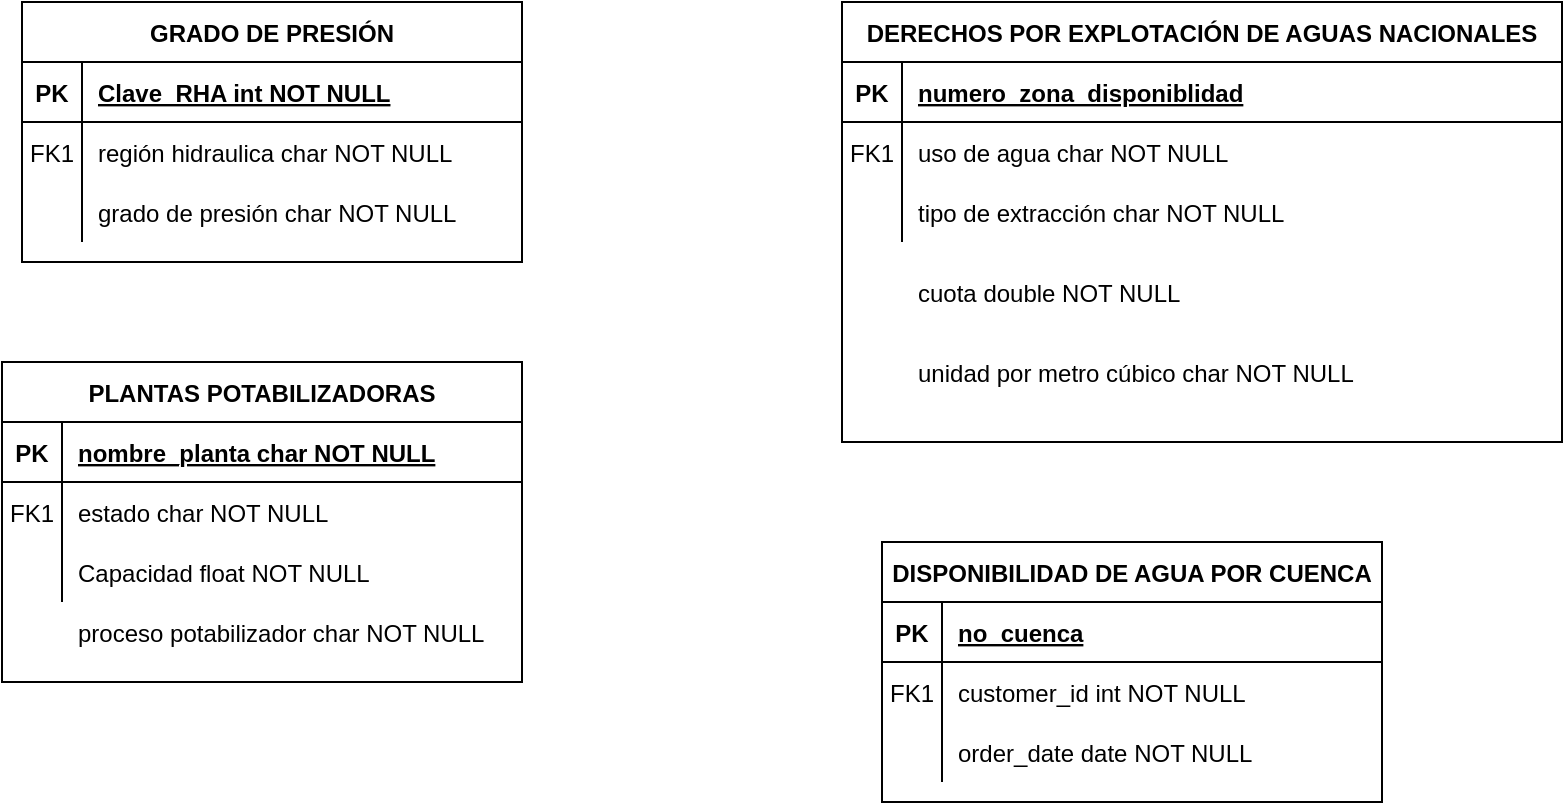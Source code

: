<mxfile version="14.7.1" type="github">
  <diagram id="R2lEEEUBdFMjLlhIrx00" name="Page-1">
    <mxGraphModel dx="865" dy="457" grid="1" gridSize="10" guides="1" tooltips="1" connect="1" arrows="1" fold="1" page="1" pageScale="1" pageWidth="850" pageHeight="1100" math="0" shadow="0" extFonts="Permanent Marker^https://fonts.googleapis.com/css?family=Permanent+Marker">
      <root>
        <mxCell id="0" />
        <mxCell id="1" parent="0" />
        <mxCell id="C-vyLk0tnHw3VtMMgP7b-2" value="GRADO DE PRESIÓN" style="shape=table;startSize=30;container=1;collapsible=1;childLayout=tableLayout;fixedRows=1;rowLines=0;fontStyle=1;align=center;resizeLast=1;" parent="1" vertex="1">
          <mxGeometry x="30" y="60" width="250" height="130" as="geometry" />
        </mxCell>
        <mxCell id="C-vyLk0tnHw3VtMMgP7b-3" value="" style="shape=partialRectangle;collapsible=0;dropTarget=0;pointerEvents=0;fillColor=none;points=[[0,0.5],[1,0.5]];portConstraint=eastwest;top=0;left=0;right=0;bottom=1;" parent="C-vyLk0tnHw3VtMMgP7b-2" vertex="1">
          <mxGeometry y="30" width="250" height="30" as="geometry" />
        </mxCell>
        <mxCell id="C-vyLk0tnHw3VtMMgP7b-4" value="PK" style="shape=partialRectangle;overflow=hidden;connectable=0;fillColor=none;top=0;left=0;bottom=0;right=0;fontStyle=1;" parent="C-vyLk0tnHw3VtMMgP7b-3" vertex="1">
          <mxGeometry width="30" height="30" as="geometry" />
        </mxCell>
        <mxCell id="C-vyLk0tnHw3VtMMgP7b-5" value="Clave_RHA int NOT NULL" style="shape=partialRectangle;overflow=hidden;connectable=0;fillColor=none;top=0;left=0;bottom=0;right=0;align=left;spacingLeft=6;fontStyle=5;" parent="C-vyLk0tnHw3VtMMgP7b-3" vertex="1">
          <mxGeometry x="30" width="220" height="30" as="geometry" />
        </mxCell>
        <mxCell id="C-vyLk0tnHw3VtMMgP7b-6" value="" style="shape=partialRectangle;collapsible=0;dropTarget=0;pointerEvents=0;fillColor=none;points=[[0,0.5],[1,0.5]];portConstraint=eastwest;top=0;left=0;right=0;bottom=0;" parent="C-vyLk0tnHw3VtMMgP7b-2" vertex="1">
          <mxGeometry y="60" width="250" height="30" as="geometry" />
        </mxCell>
        <mxCell id="C-vyLk0tnHw3VtMMgP7b-7" value="FK1" style="shape=partialRectangle;overflow=hidden;connectable=0;fillColor=none;top=0;left=0;bottom=0;right=0;" parent="C-vyLk0tnHw3VtMMgP7b-6" vertex="1">
          <mxGeometry width="30" height="30" as="geometry" />
        </mxCell>
        <mxCell id="C-vyLk0tnHw3VtMMgP7b-8" value="región hidraulica char NOT NULL" style="shape=partialRectangle;overflow=hidden;connectable=0;fillColor=none;top=0;left=0;bottom=0;right=0;align=left;spacingLeft=6;" parent="C-vyLk0tnHw3VtMMgP7b-6" vertex="1">
          <mxGeometry x="30" width="220" height="30" as="geometry" />
        </mxCell>
        <mxCell id="C-vyLk0tnHw3VtMMgP7b-9" value="" style="shape=partialRectangle;collapsible=0;dropTarget=0;pointerEvents=0;fillColor=none;points=[[0,0.5],[1,0.5]];portConstraint=eastwest;top=0;left=0;right=0;bottom=0;" parent="C-vyLk0tnHw3VtMMgP7b-2" vertex="1">
          <mxGeometry y="90" width="250" height="30" as="geometry" />
        </mxCell>
        <mxCell id="C-vyLk0tnHw3VtMMgP7b-10" value="" style="shape=partialRectangle;overflow=hidden;connectable=0;fillColor=none;top=0;left=0;bottom=0;right=0;" parent="C-vyLk0tnHw3VtMMgP7b-9" vertex="1">
          <mxGeometry width="30" height="30" as="geometry" />
        </mxCell>
        <mxCell id="C-vyLk0tnHw3VtMMgP7b-11" value="grado de presión char NOT NULL" style="shape=partialRectangle;overflow=hidden;connectable=0;fillColor=none;top=0;left=0;bottom=0;right=0;align=left;spacingLeft=6;" parent="C-vyLk0tnHw3VtMMgP7b-9" vertex="1">
          <mxGeometry x="30" width="220" height="30" as="geometry" />
        </mxCell>
        <mxCell id="4K8su1j9kBPTQ8C53oR3-2" value="PLANTAS POTABILIZADORAS" style="shape=table;startSize=30;container=1;collapsible=1;childLayout=tableLayout;fixedRows=1;rowLines=0;fontStyle=1;align=center;resizeLast=1;" parent="1" vertex="1">
          <mxGeometry x="20" y="240" width="260" height="160" as="geometry" />
        </mxCell>
        <mxCell id="4K8su1j9kBPTQ8C53oR3-3" value="" style="shape=partialRectangle;collapsible=0;dropTarget=0;pointerEvents=0;fillColor=none;points=[[0,0.5],[1,0.5]];portConstraint=eastwest;top=0;left=0;right=0;bottom=1;" parent="4K8su1j9kBPTQ8C53oR3-2" vertex="1">
          <mxGeometry y="30" width="260" height="30" as="geometry" />
        </mxCell>
        <mxCell id="4K8su1j9kBPTQ8C53oR3-4" value="PK" style="shape=partialRectangle;overflow=hidden;connectable=0;fillColor=none;top=0;left=0;bottom=0;right=0;fontStyle=1;" parent="4K8su1j9kBPTQ8C53oR3-3" vertex="1">
          <mxGeometry width="30" height="30" as="geometry" />
        </mxCell>
        <mxCell id="4K8su1j9kBPTQ8C53oR3-5" value="nombre_planta char NOT NULL" style="shape=partialRectangle;overflow=hidden;connectable=0;fillColor=none;top=0;left=0;bottom=0;right=0;align=left;spacingLeft=6;fontStyle=5;" parent="4K8su1j9kBPTQ8C53oR3-3" vertex="1">
          <mxGeometry x="30" width="230" height="30" as="geometry" />
        </mxCell>
        <mxCell id="4K8su1j9kBPTQ8C53oR3-6" value="" style="shape=partialRectangle;collapsible=0;dropTarget=0;pointerEvents=0;fillColor=none;points=[[0,0.5],[1,0.5]];portConstraint=eastwest;top=0;left=0;right=0;bottom=0;" parent="4K8su1j9kBPTQ8C53oR3-2" vertex="1">
          <mxGeometry y="60" width="260" height="30" as="geometry" />
        </mxCell>
        <mxCell id="4K8su1j9kBPTQ8C53oR3-7" value="FK1" style="shape=partialRectangle;overflow=hidden;connectable=0;fillColor=none;top=0;left=0;bottom=0;right=0;" parent="4K8su1j9kBPTQ8C53oR3-6" vertex="1">
          <mxGeometry width="30" height="30" as="geometry" />
        </mxCell>
        <mxCell id="4K8su1j9kBPTQ8C53oR3-8" value="estado char NOT NULL" style="shape=partialRectangle;overflow=hidden;connectable=0;fillColor=none;top=0;left=0;bottom=0;right=0;align=left;spacingLeft=6;" parent="4K8su1j9kBPTQ8C53oR3-6" vertex="1">
          <mxGeometry x="30" width="230" height="30" as="geometry" />
        </mxCell>
        <mxCell id="4K8su1j9kBPTQ8C53oR3-9" value="" style="shape=partialRectangle;collapsible=0;dropTarget=0;pointerEvents=0;fillColor=none;points=[[0,0.5],[1,0.5]];portConstraint=eastwest;top=0;left=0;right=0;bottom=0;" parent="4K8su1j9kBPTQ8C53oR3-2" vertex="1">
          <mxGeometry y="90" width="260" height="30" as="geometry" />
        </mxCell>
        <mxCell id="4K8su1j9kBPTQ8C53oR3-10" value="" style="shape=partialRectangle;overflow=hidden;connectable=0;fillColor=none;top=0;left=0;bottom=0;right=0;" parent="4K8su1j9kBPTQ8C53oR3-9" vertex="1">
          <mxGeometry width="30" height="30" as="geometry" />
        </mxCell>
        <mxCell id="4K8su1j9kBPTQ8C53oR3-11" value="Capacidad float NOT NULL" style="shape=partialRectangle;overflow=hidden;connectable=0;fillColor=none;top=0;left=0;bottom=0;right=0;align=left;spacingLeft=6;" parent="4K8su1j9kBPTQ8C53oR3-9" vertex="1">
          <mxGeometry x="30" width="230" height="30" as="geometry" />
        </mxCell>
        <mxCell id="4K8su1j9kBPTQ8C53oR3-12" value="DISPONIBILIDAD DE AGUA POR CUENCA" style="shape=table;startSize=30;container=1;collapsible=1;childLayout=tableLayout;fixedRows=1;rowLines=0;fontStyle=1;align=center;resizeLast=1;" parent="1" vertex="1">
          <mxGeometry x="460" y="330" width="250" height="130" as="geometry" />
        </mxCell>
        <mxCell id="4K8su1j9kBPTQ8C53oR3-13" value="" style="shape=partialRectangle;collapsible=0;dropTarget=0;pointerEvents=0;fillColor=none;points=[[0,0.5],[1,0.5]];portConstraint=eastwest;top=0;left=0;right=0;bottom=1;" parent="4K8su1j9kBPTQ8C53oR3-12" vertex="1">
          <mxGeometry y="30" width="250" height="30" as="geometry" />
        </mxCell>
        <mxCell id="4K8su1j9kBPTQ8C53oR3-14" value="PK" style="shape=partialRectangle;overflow=hidden;connectable=0;fillColor=none;top=0;left=0;bottom=0;right=0;fontStyle=1;" parent="4K8su1j9kBPTQ8C53oR3-13" vertex="1">
          <mxGeometry width="30" height="30" as="geometry" />
        </mxCell>
        <mxCell id="4K8su1j9kBPTQ8C53oR3-15" value="no_cuenca" style="shape=partialRectangle;overflow=hidden;connectable=0;fillColor=none;top=0;left=0;bottom=0;right=0;align=left;spacingLeft=6;fontStyle=5;" parent="4K8su1j9kBPTQ8C53oR3-13" vertex="1">
          <mxGeometry x="30" width="220" height="30" as="geometry" />
        </mxCell>
        <mxCell id="4K8su1j9kBPTQ8C53oR3-16" value="" style="shape=partialRectangle;collapsible=0;dropTarget=0;pointerEvents=0;fillColor=none;points=[[0,0.5],[1,0.5]];portConstraint=eastwest;top=0;left=0;right=0;bottom=0;" parent="4K8su1j9kBPTQ8C53oR3-12" vertex="1">
          <mxGeometry y="60" width="250" height="30" as="geometry" />
        </mxCell>
        <mxCell id="4K8su1j9kBPTQ8C53oR3-17" value="FK1" style="shape=partialRectangle;overflow=hidden;connectable=0;fillColor=none;top=0;left=0;bottom=0;right=0;" parent="4K8su1j9kBPTQ8C53oR3-16" vertex="1">
          <mxGeometry width="30" height="30" as="geometry" />
        </mxCell>
        <mxCell id="4K8su1j9kBPTQ8C53oR3-18" value="customer_id int NOT NULL" style="shape=partialRectangle;overflow=hidden;connectable=0;fillColor=none;top=0;left=0;bottom=0;right=0;align=left;spacingLeft=6;" parent="4K8su1j9kBPTQ8C53oR3-16" vertex="1">
          <mxGeometry x="30" width="220" height="30" as="geometry" />
        </mxCell>
        <mxCell id="4K8su1j9kBPTQ8C53oR3-19" value="" style="shape=partialRectangle;collapsible=0;dropTarget=0;pointerEvents=0;fillColor=none;points=[[0,0.5],[1,0.5]];portConstraint=eastwest;top=0;left=0;right=0;bottom=0;" parent="4K8su1j9kBPTQ8C53oR3-12" vertex="1">
          <mxGeometry y="90" width="250" height="30" as="geometry" />
        </mxCell>
        <mxCell id="4K8su1j9kBPTQ8C53oR3-20" value="" style="shape=partialRectangle;overflow=hidden;connectable=0;fillColor=none;top=0;left=0;bottom=0;right=0;" parent="4K8su1j9kBPTQ8C53oR3-19" vertex="1">
          <mxGeometry width="30" height="30" as="geometry" />
        </mxCell>
        <mxCell id="4K8su1j9kBPTQ8C53oR3-21" value="order_date date NOT NULL" style="shape=partialRectangle;overflow=hidden;connectable=0;fillColor=none;top=0;left=0;bottom=0;right=0;align=left;spacingLeft=6;" parent="4K8su1j9kBPTQ8C53oR3-19" vertex="1">
          <mxGeometry x="30" width="220" height="30" as="geometry" />
        </mxCell>
        <mxCell id="4K8su1j9kBPTQ8C53oR3-22" value="DERECHOS POR EXPLOTACIÓN DE AGUAS NACIONALES" style="shape=table;startSize=30;container=1;collapsible=1;childLayout=tableLayout;fixedRows=1;rowLines=0;fontStyle=1;align=center;resizeLast=1;" parent="1" vertex="1">
          <mxGeometry x="440" y="60" width="360" height="220" as="geometry" />
        </mxCell>
        <mxCell id="4K8su1j9kBPTQ8C53oR3-23" value="" style="shape=partialRectangle;collapsible=0;dropTarget=0;pointerEvents=0;fillColor=none;points=[[0,0.5],[1,0.5]];portConstraint=eastwest;top=0;left=0;right=0;bottom=1;" parent="4K8su1j9kBPTQ8C53oR3-22" vertex="1">
          <mxGeometry y="30" width="360" height="30" as="geometry" />
        </mxCell>
        <mxCell id="4K8su1j9kBPTQ8C53oR3-24" value="PK" style="shape=partialRectangle;overflow=hidden;connectable=0;fillColor=none;top=0;left=0;bottom=0;right=0;fontStyle=1;" parent="4K8su1j9kBPTQ8C53oR3-23" vertex="1">
          <mxGeometry width="30" height="30" as="geometry" />
        </mxCell>
        <mxCell id="4K8su1j9kBPTQ8C53oR3-25" value="numero_zona_disponiblidad" style="shape=partialRectangle;overflow=hidden;connectable=0;fillColor=none;top=0;left=0;bottom=0;right=0;align=left;spacingLeft=6;fontStyle=5;" parent="4K8su1j9kBPTQ8C53oR3-23" vertex="1">
          <mxGeometry x="30" width="330" height="30" as="geometry" />
        </mxCell>
        <mxCell id="4K8su1j9kBPTQ8C53oR3-26" value="" style="shape=partialRectangle;collapsible=0;dropTarget=0;pointerEvents=0;fillColor=none;points=[[0,0.5],[1,0.5]];portConstraint=eastwest;top=0;left=0;right=0;bottom=0;" parent="4K8su1j9kBPTQ8C53oR3-22" vertex="1">
          <mxGeometry y="60" width="360" height="30" as="geometry" />
        </mxCell>
        <mxCell id="4K8su1j9kBPTQ8C53oR3-27" value="FK1" style="shape=partialRectangle;overflow=hidden;connectable=0;fillColor=none;top=0;left=0;bottom=0;right=0;" parent="4K8su1j9kBPTQ8C53oR3-26" vertex="1">
          <mxGeometry width="30" height="30" as="geometry" />
        </mxCell>
        <mxCell id="4K8su1j9kBPTQ8C53oR3-28" value="uso de agua char NOT NULL" style="shape=partialRectangle;overflow=hidden;connectable=0;fillColor=none;top=0;left=0;bottom=0;right=0;align=left;spacingLeft=6;" parent="4K8su1j9kBPTQ8C53oR3-26" vertex="1">
          <mxGeometry x="30" width="330" height="30" as="geometry" />
        </mxCell>
        <mxCell id="4K8su1j9kBPTQ8C53oR3-29" value="" style="shape=partialRectangle;collapsible=0;dropTarget=0;pointerEvents=0;fillColor=none;points=[[0,0.5],[1,0.5]];portConstraint=eastwest;top=0;left=0;right=0;bottom=0;" parent="4K8su1j9kBPTQ8C53oR3-22" vertex="1">
          <mxGeometry y="90" width="360" height="30" as="geometry" />
        </mxCell>
        <mxCell id="4K8su1j9kBPTQ8C53oR3-30" value="" style="shape=partialRectangle;overflow=hidden;connectable=0;fillColor=none;top=0;left=0;bottom=0;right=0;" parent="4K8su1j9kBPTQ8C53oR3-29" vertex="1">
          <mxGeometry width="30" height="30" as="geometry" />
        </mxCell>
        <mxCell id="4K8su1j9kBPTQ8C53oR3-31" value="tipo de extracción char NOT NULL" style="shape=partialRectangle;overflow=hidden;connectable=0;fillColor=none;top=0;left=0;bottom=0;right=0;align=left;spacingLeft=6;" parent="4K8su1j9kBPTQ8C53oR3-29" vertex="1">
          <mxGeometry x="30" width="330" height="30" as="geometry" />
        </mxCell>
        <mxCell id="7doJ6s3iP6Tdr44dSwrm-4" value="proceso potabilizador char NOT NULL" style="shape=partialRectangle;overflow=hidden;connectable=0;fillColor=none;top=0;left=0;bottom=0;right=0;align=left;spacingLeft=6;" vertex="1" parent="1">
          <mxGeometry x="50" y="360" width="220" height="30" as="geometry" />
        </mxCell>
        <mxCell id="7doJ6s3iP6Tdr44dSwrm-6" value="cuota double NOT NULL" style="shape=partialRectangle;overflow=hidden;connectable=0;fillColor=none;top=0;left=0;bottom=0;right=0;align=left;spacingLeft=6;" vertex="1" parent="1">
          <mxGeometry x="470" y="190" width="330" height="30" as="geometry" />
        </mxCell>
        <mxCell id="7doJ6s3iP6Tdr44dSwrm-7" value="unidad por metro cúbico char NOT NULL" style="shape=partialRectangle;overflow=hidden;connectable=0;fillColor=none;top=0;left=0;bottom=0;right=0;align=left;spacingLeft=6;" vertex="1" parent="1">
          <mxGeometry x="470" y="230" width="330" height="30" as="geometry" />
        </mxCell>
      </root>
    </mxGraphModel>
  </diagram>
</mxfile>
